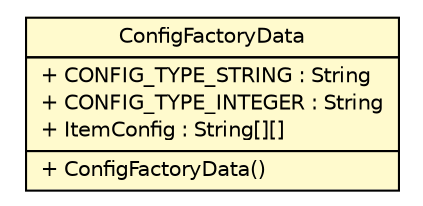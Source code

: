 #!/usr/local/bin/dot
#
# Class diagram 
# Generated by UMLGraph version 5.1 (http://www.umlgraph.org/)
#

digraph G {
	edge [fontname="Helvetica",fontsize=10,labelfontname="Helvetica",labelfontsize=10];
	node [fontname="Helvetica",fontsize=10,shape=plaintext];
	nodesep=0.25;
	ranksep=0.5;
	// com.connectlife.coreserver.config.ConfigFactoryData
	c3719 [label=<<table title="com.connectlife.coreserver.config.ConfigFactoryData" border="0" cellborder="1" cellspacing="0" cellpadding="2" port="p" bgcolor="lemonChiffon" href="./ConfigFactoryData.html">
		<tr><td><table border="0" cellspacing="0" cellpadding="1">
<tr><td align="center" balign="center"> ConfigFactoryData </td></tr>
		</table></td></tr>
		<tr><td><table border="0" cellspacing="0" cellpadding="1">
<tr><td align="left" balign="left"> + CONFIG_TYPE_STRING : String </td></tr>
<tr><td align="left" balign="left"> + CONFIG_TYPE_INTEGER : String </td></tr>
<tr><td align="left" balign="left"> + ItemConfig : String[][] </td></tr>
		</table></td></tr>
		<tr><td><table border="0" cellspacing="0" cellpadding="1">
<tr><td align="left" balign="left"> + ConfigFactoryData() </td></tr>
		</table></td></tr>
		</table>>, fontname="Helvetica", fontcolor="black", fontsize=10.0];
}

